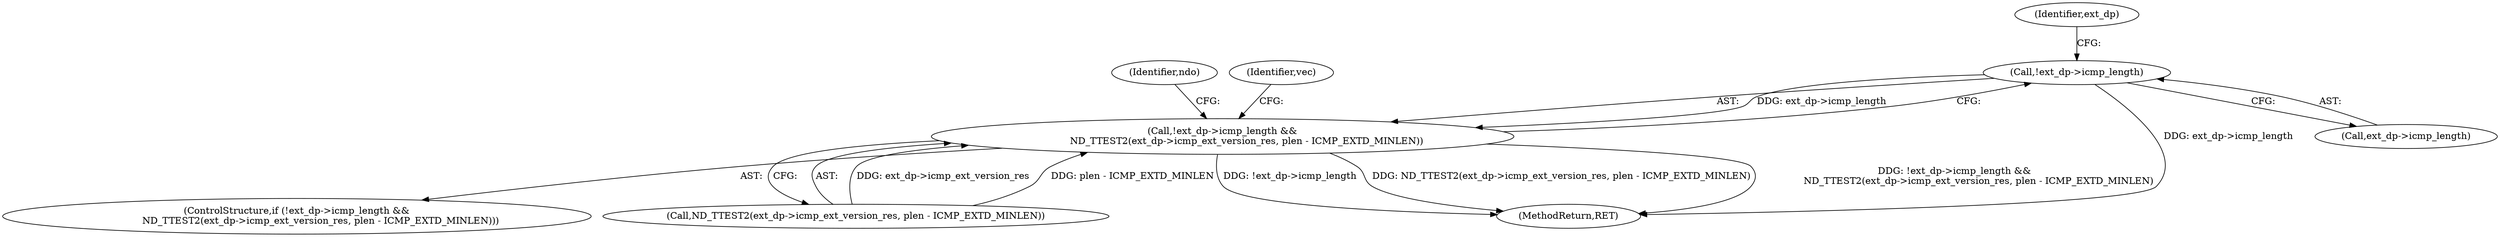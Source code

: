 digraph "0_tcpdump_2b62d1dda41590db29368ec7ba5f4faf3464765a@pointer" {
"1000993" [label="(Call,!ext_dp->icmp_length)"];
"1000992" [label="(Call,!ext_dp->icmp_length &&\n                ND_TTEST2(ext_dp->icmp_ext_version_res, plen - ICMP_EXTD_MINLEN))"];
"1000997" [label="(Call,ND_TTEST2(ext_dp->icmp_ext_version_res, plen - ICMP_EXTD_MINLEN))"];
"1000991" [label="(ControlStructure,if (!ext_dp->icmp_length &&\n                ND_TTEST2(ext_dp->icmp_ext_version_res, plen - ICMP_EXTD_MINLEN)))"];
"1000993" [label="(Call,!ext_dp->icmp_length)"];
"1001260" [label="(MethodReturn,RET)"];
"1001036" [label="(Identifier,ndo)"];
"1000994" [label="(Call,ext_dp->icmp_length)"];
"1001008" [label="(Identifier,vec)"];
"1000992" [label="(Call,!ext_dp->icmp_length &&\n                ND_TTEST2(ext_dp->icmp_ext_version_res, plen - ICMP_EXTD_MINLEN))"];
"1000999" [label="(Identifier,ext_dp)"];
"1000993" -> "1000992"  [label="AST: "];
"1000993" -> "1000994"  [label="CFG: "];
"1000994" -> "1000993"  [label="AST: "];
"1000999" -> "1000993"  [label="CFG: "];
"1000992" -> "1000993"  [label="CFG: "];
"1000993" -> "1001260"  [label="DDG: ext_dp->icmp_length"];
"1000993" -> "1000992"  [label="DDG: ext_dp->icmp_length"];
"1000992" -> "1000991"  [label="AST: "];
"1000992" -> "1000997"  [label="CFG: "];
"1000997" -> "1000992"  [label="AST: "];
"1001008" -> "1000992"  [label="CFG: "];
"1001036" -> "1000992"  [label="CFG: "];
"1000992" -> "1001260"  [label="DDG: !ext_dp->icmp_length"];
"1000992" -> "1001260"  [label="DDG: ND_TTEST2(ext_dp->icmp_ext_version_res, plen - ICMP_EXTD_MINLEN)"];
"1000992" -> "1001260"  [label="DDG: !ext_dp->icmp_length &&\n                ND_TTEST2(ext_dp->icmp_ext_version_res, plen - ICMP_EXTD_MINLEN)"];
"1000997" -> "1000992"  [label="DDG: ext_dp->icmp_ext_version_res"];
"1000997" -> "1000992"  [label="DDG: plen - ICMP_EXTD_MINLEN"];
}
